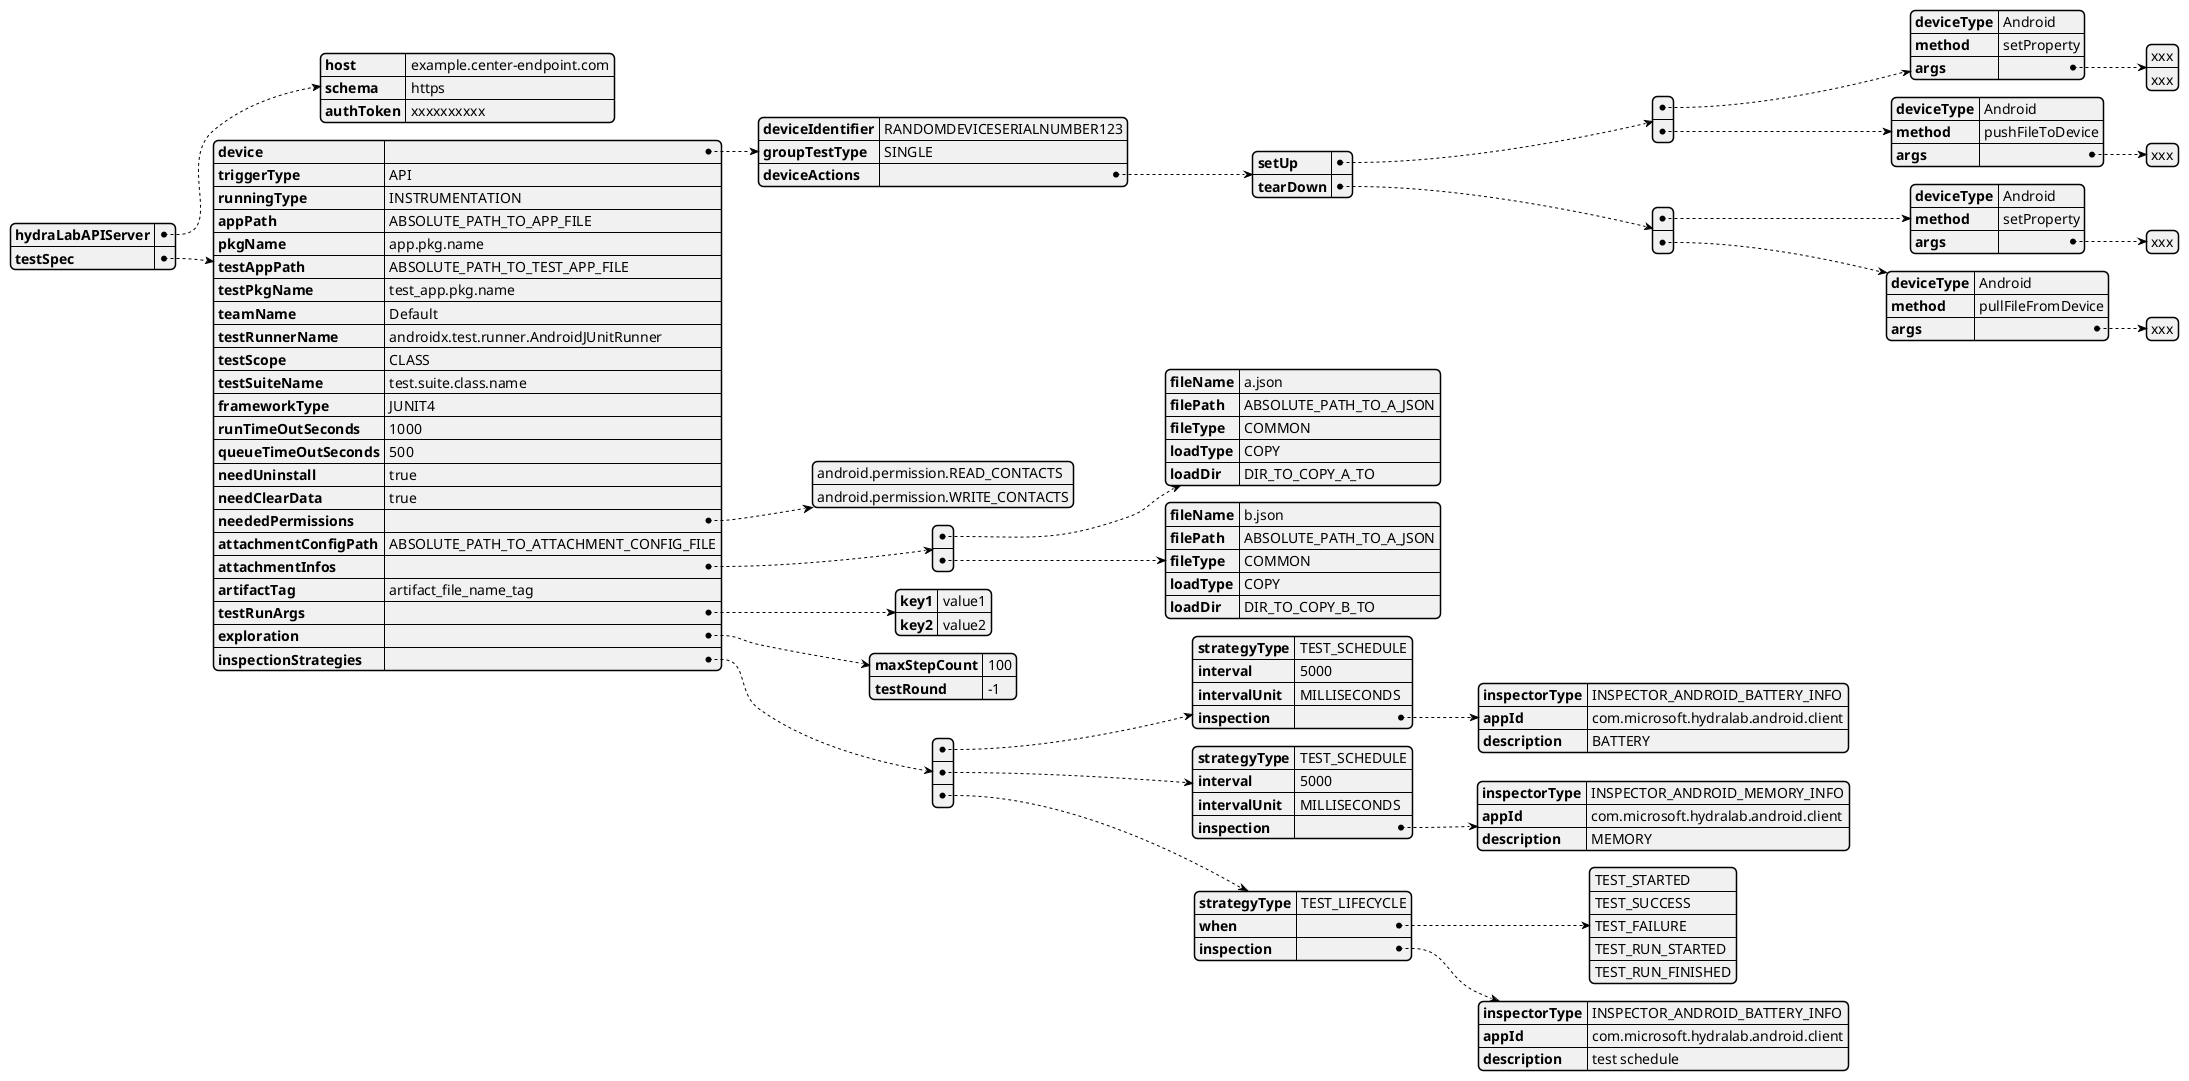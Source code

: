 @startyaml
hydraLabAPIServer:
    host: example.center-endpoint.com
    schema: https
    authToken: xxxxxxxxxx
testSpec:
    device:
        deviceIdentifier: RANDOMDEVICESERIALNUMBER123
        groupTestType: SINGLE
        deviceActions:
            setUp:
            - deviceType: Android
              method: setProperty
              args:
                - xxx
                - xxx
            - deviceType: Android
              method: pushFileToDevice
              args:
                - xxx
            tearDown:
            - deviceType: Android
              method: setProperty
              args:
              - xxx
            - deviceType: Android
              method: pullFileFromDevice
              args:
              - xxx
    triggerType: API
    runningType: INSTRUMENTATION
    appPath: ABSOLUTE_PATH_TO_APP_FILE
    pkgName: app.pkg.name
    testAppPath: ABSOLUTE_PATH_TO_TEST_APP_FILE
    testPkgName: test_app.pkg.name
    teamName: Default
    testRunnerName: androidx.test.runner.AndroidJUnitRunner
    testScope: CLASS
    testSuiteName: test.suite.class.name
    frameworkType: JUNIT4
    runTimeOutSeconds: 1000
    queueTimeOutSeconds: 500
    needUninstall: true
    needClearData: true
    neededPermissions:
        - android.permission.READ_CONTACTS
        - android.permission.WRITE_CONTACTS
    attachmentConfigPath: ABSOLUTE_PATH_TO_ATTACHMENT_CONFIG_FILE
    attachmentInfos:
    - fileName: a.json
      filePath: ABSOLUTE_PATH_TO_A_JSON
      fileType: COMMON
      loadType: COPY
      loadDir: DIR_TO_COPY_A_TO
    - fileName: b.json
      filePath: ABSOLUTE_PATH_TO_A_JSON
      fileType: COMMON
      loadType: COPY
      loadDir: DIR_TO_COPY_B_TO
    artifactTag: artifact_file_name_tag
    testRunArgs:
        key1: value1
        key2: value2
    exploration:
        maxStepCount: 100
        testRound: -1
    inspectionStrategies:
    - strategyType: TEST_SCHEDULE
      interval: 5000
      intervalUnit: MILLISECONDS
      inspection:
        inspectorType: INSPECTOR_ANDROID_BATTERY_INFO
        appId: com.microsoft.hydralab.android.client
        description: BATTERY
    - strategyType: TEST_SCHEDULE
      interval: 5000
      intervalUnit: MILLISECONDS
      inspection:
        inspectorType: INSPECTOR_ANDROID_MEMORY_INFO
        appId: com.microsoft.hydralab.android.client
        description: MEMORY
    - strategyType: TEST_LIFECYCLE
      when:
        - TEST_STARTED
        - TEST_SUCCESS
        - TEST_FAILURE
        - TEST_RUN_STARTED
        - TEST_RUN_FINISHED
      inspection:
        inspectorType: INSPECTOR_ANDROID_BATTERY_INFO
        appId: com.microsoft.hydralab.android.client
        description: test schedule

@endyaml